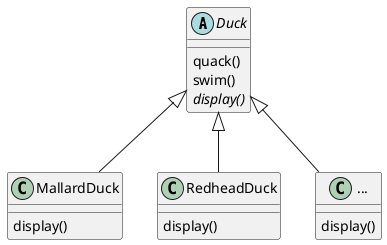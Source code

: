 @startuml

abstract class Duck {
	{method} quack()
	{method} swim()
	{abstract} {method} display()
}

class MallardDuck {
	{method} display()
}

class RedheadDuck {
	{method} display()
}

class "..." as MoreDucks {
	{method} display()
}

Duck <|-- RedheadDuck
Duck <|-- MallardDuck
Duck <|-- MoreDucks

@enduml

